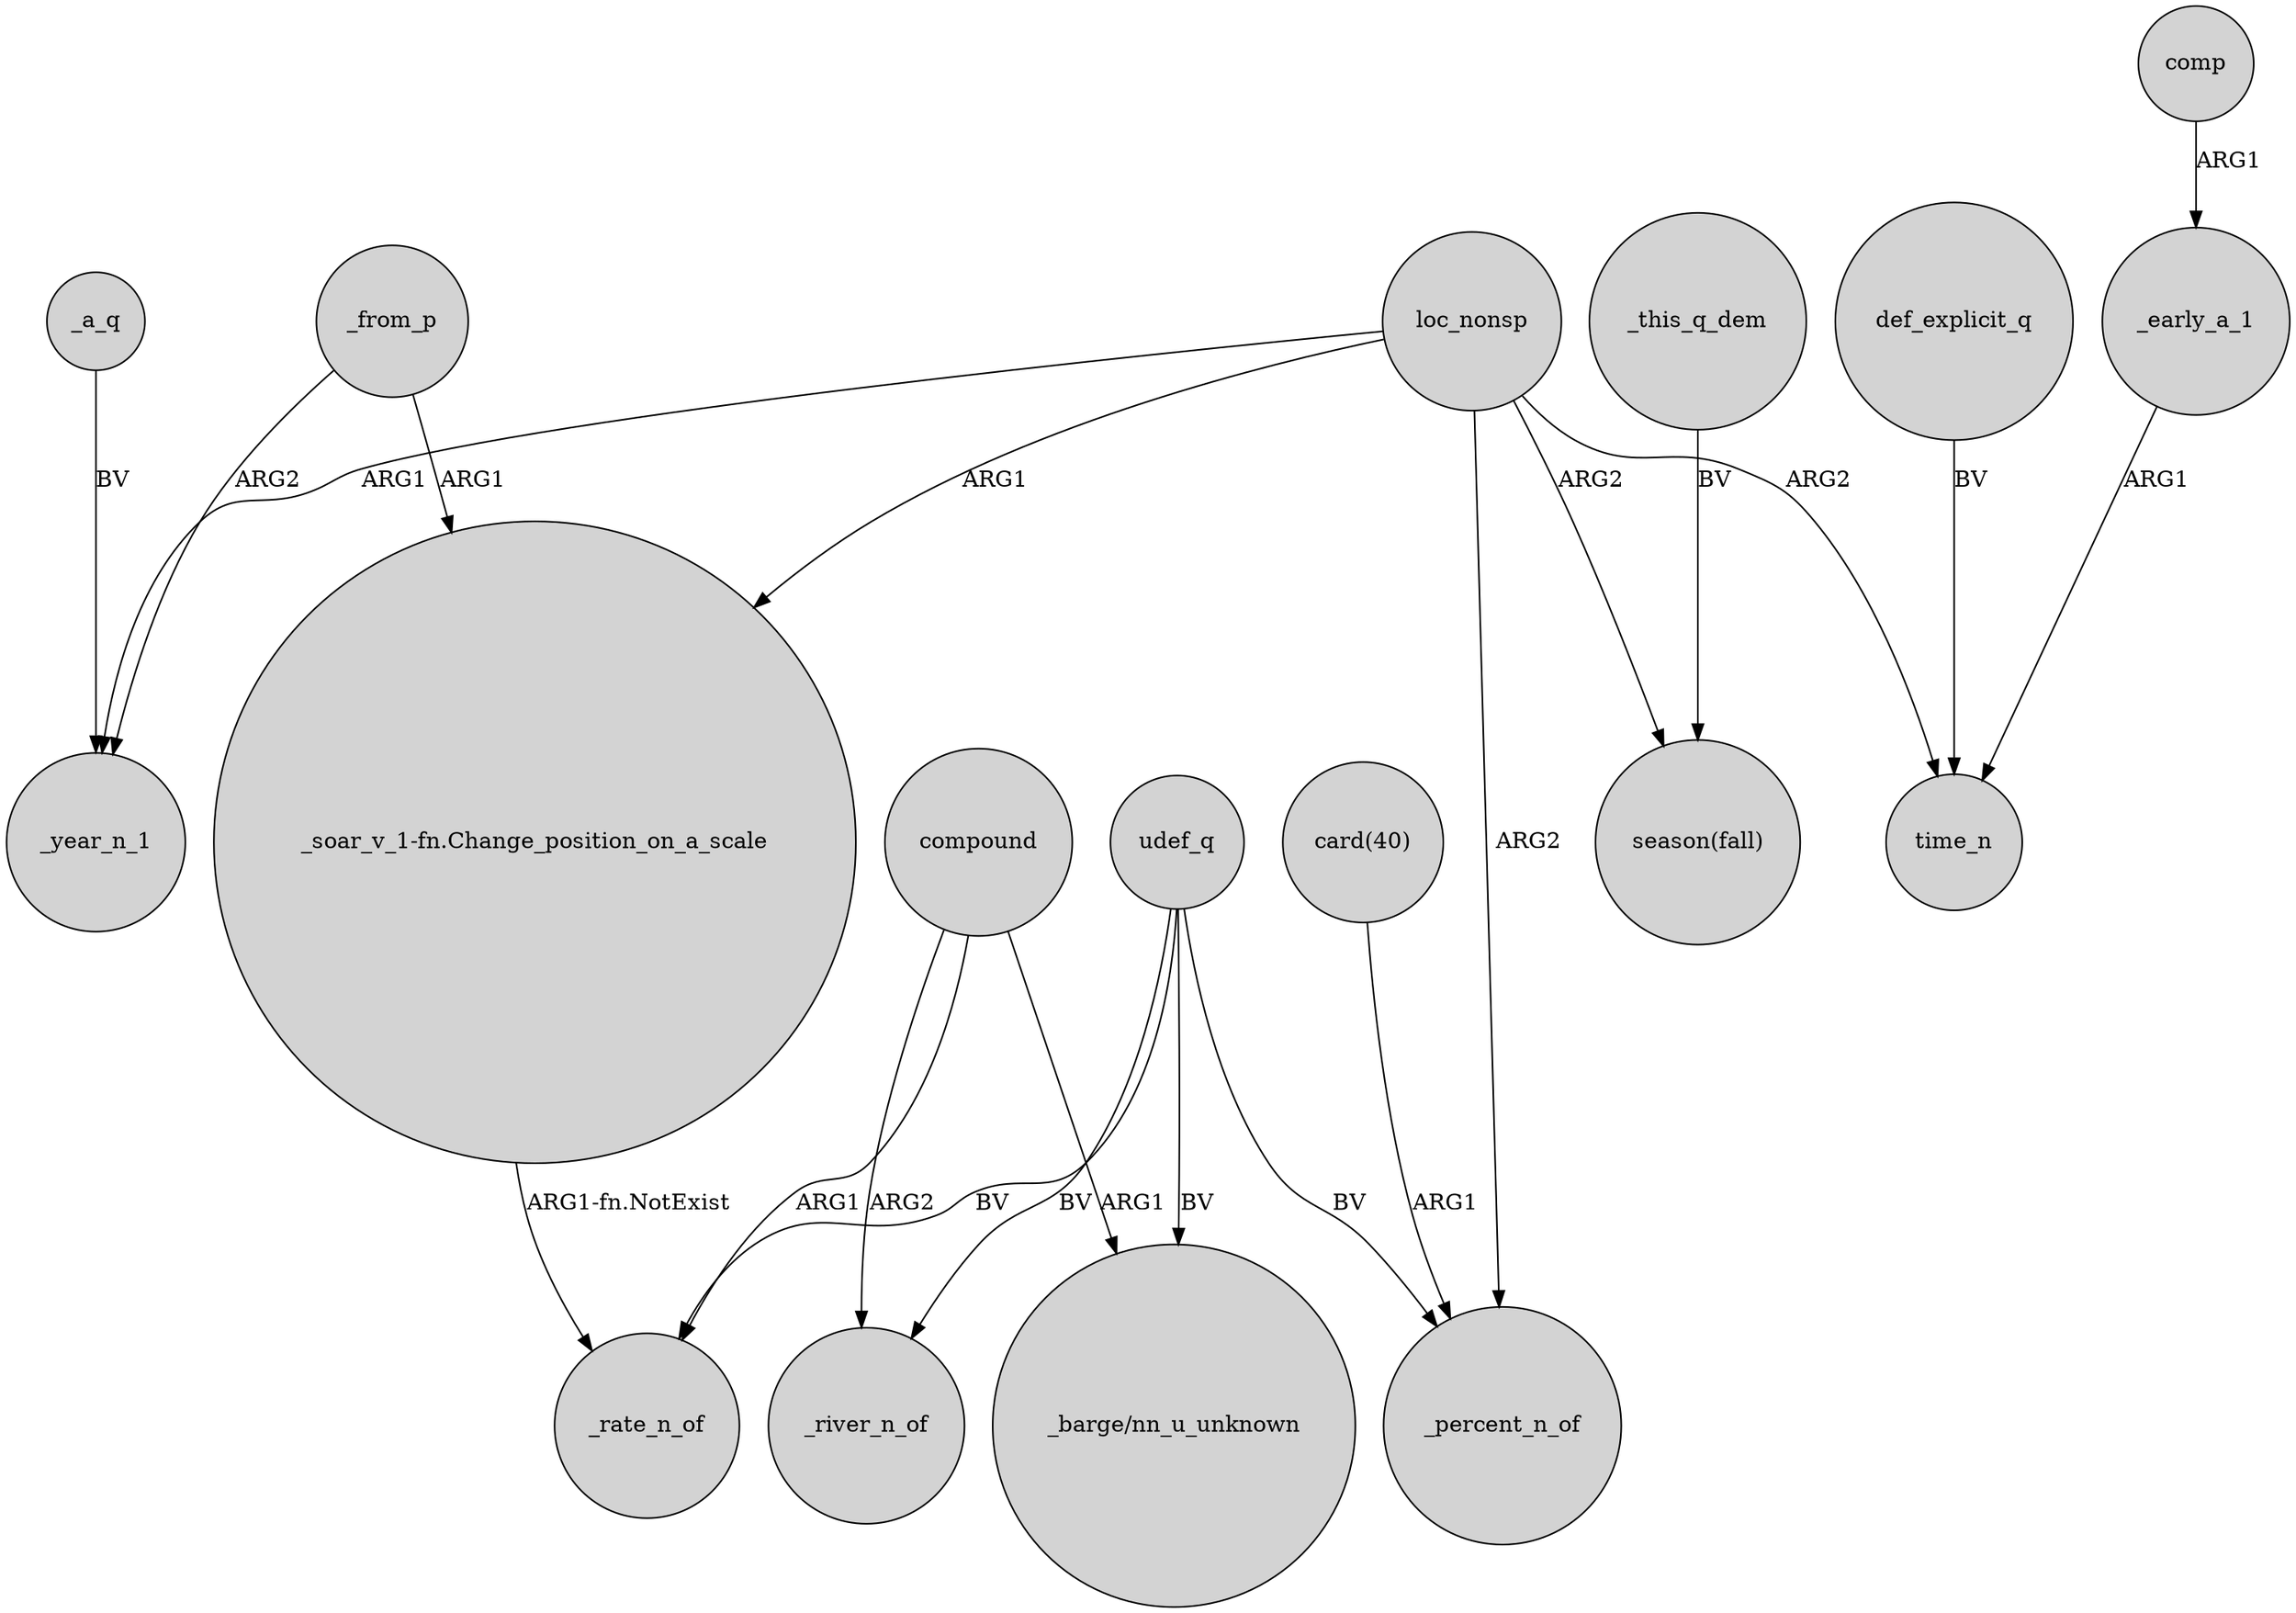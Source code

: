 digraph {
	node [shape=circle style=filled]
	loc_nonsp -> "_soar_v_1-fn.Change_position_on_a_scale" [label=ARG1]
	def_explicit_q -> time_n [label=BV]
	"card(40)" -> _percent_n_of [label=ARG1]
	loc_nonsp -> _year_n_1 [label=ARG1]
	compound -> _rate_n_of [label=ARG1]
	udef_q -> _rate_n_of [label=BV]
	_from_p -> _year_n_1 [label=ARG2]
	loc_nonsp -> time_n [label=ARG2]
	loc_nonsp -> _percent_n_of [label=ARG2]
	loc_nonsp -> "season(fall)" [label=ARG2]
	compound -> _river_n_of [label=ARG2]
	compound -> "_barge/nn_u_unknown" [label=ARG1]
	_early_a_1 -> time_n [label=ARG1]
	_a_q -> _year_n_1 [label=BV]
	udef_q -> _percent_n_of [label=BV]
	"_soar_v_1-fn.Change_position_on_a_scale" -> _rate_n_of [label="ARG1-fn.NotExist"]
	_this_q_dem -> "season(fall)" [label=BV]
	udef_q -> "_barge/nn_u_unknown" [label=BV]
	_from_p -> "_soar_v_1-fn.Change_position_on_a_scale" [label=ARG1]
	comp -> _early_a_1 [label=ARG1]
	udef_q -> _river_n_of [label=BV]
}
